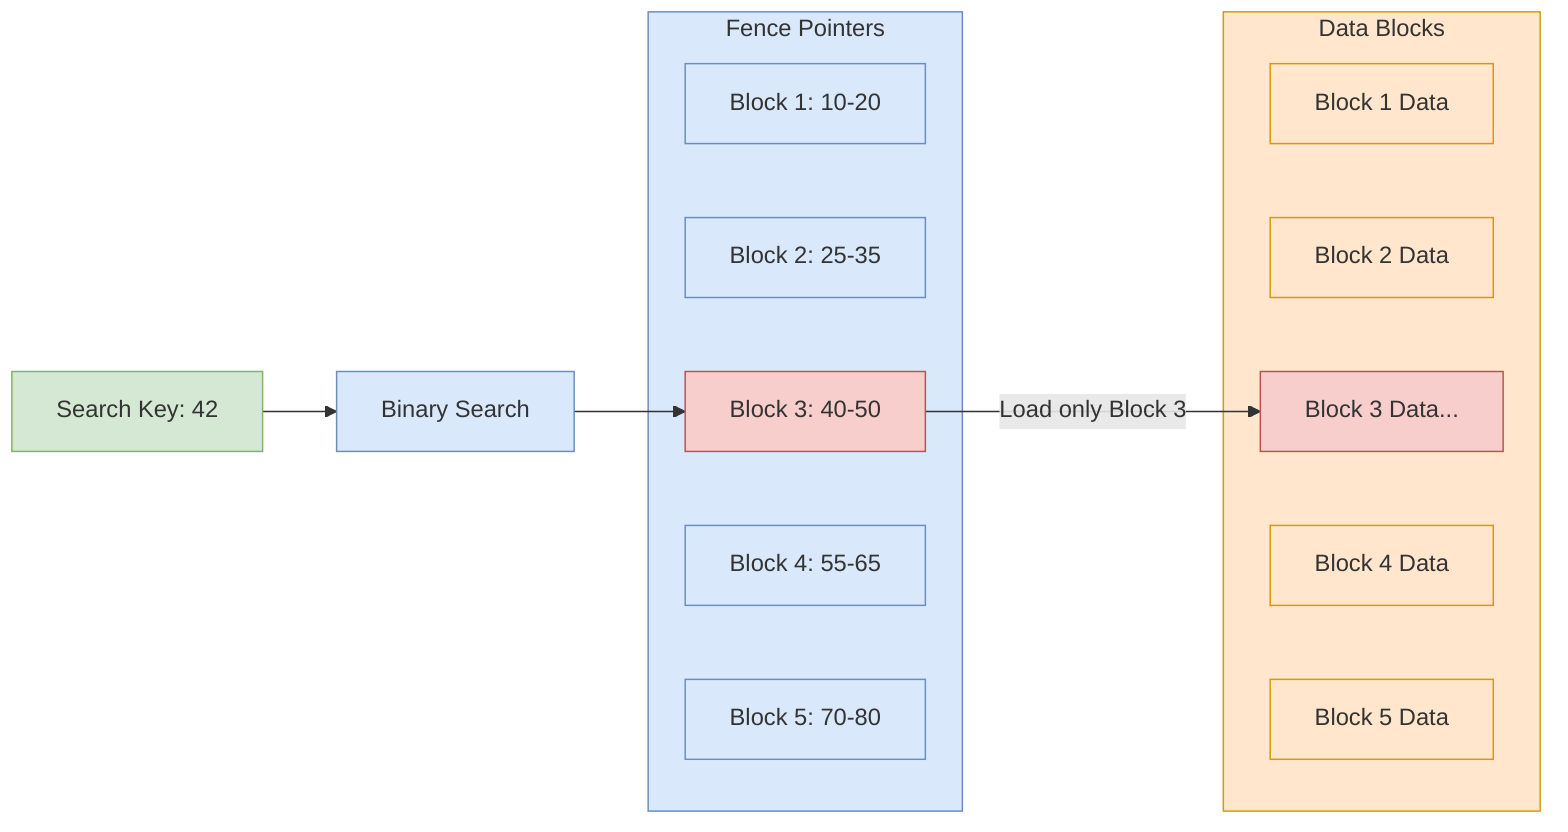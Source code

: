 graph LR
    key["Search Key: 42"]
    
    subgraph FencePointers["Fence Pointers"]
        direction TB
        fp1["Block 1: 10-20"]
        fp2["Block 2: 25-35"]
        fp3["Block 3: 40-50"]
        fp4["Block 4: 55-65"]
        fp5["Block 5: 70-80"]
    end
    
    subgraph Blocks["Data Blocks"]
        direction TB
        block1["Block 1 Data"]
        block2["Block 2 Data"]
        block3["Block 3 Data..."]
        block4["Block 4 Data"]
        block5["Block 5 Data"]
    end
    
    key --> binary["Binary Search"]
    binary --> fp3
    fp3 -->|"Load only Block 3"| block3
    
    classDef default fill:#f9f9f9,stroke:#333,stroke-width:1px
    classDef input fill:#d5e8d4,stroke:#82b366,stroke-width:1px
    classDef index fill:#dae8fc,stroke:#6c8ebf,stroke-width:1px
    classDef data fill:#ffe6cc,stroke:#d79b00,stroke-width:1px
    classDef match fill:#f8cecc,stroke:#b85450,stroke-width:1px
    
    class key input
    class FencePointers,fp1,fp2,fp4,fp5,binary index
    class Blocks,block1,block2,block4,block5 data
    class fp3,block3 match